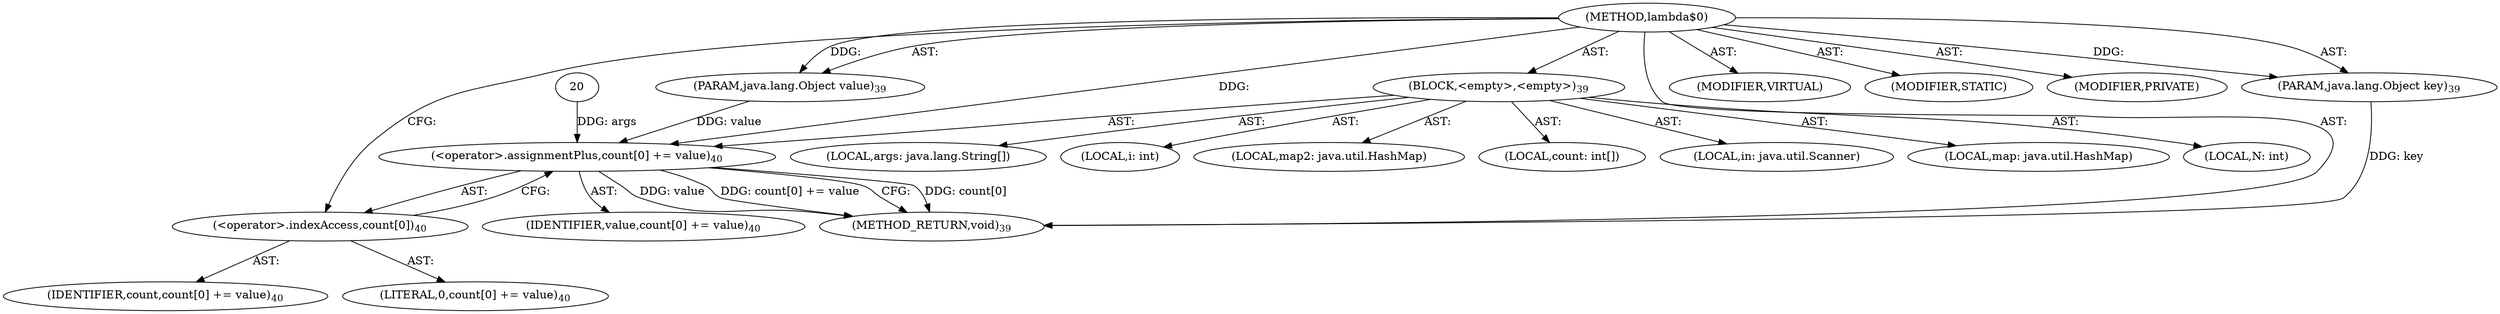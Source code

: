 digraph "lambda$0" {  
"177" [label = <(METHOD,lambda$0)> ]
"178" [label = <(PARAM,java.lang.Object key)<SUB>39</SUB>> ]
"179" [label = <(PARAM,java.lang.Object value)<SUB>39</SUB>> ]
"180" [label = <(BLOCK,&lt;empty&gt;,&lt;empty&gt;)<SUB>39</SUB>> ]
"181" [label = <(LOCAL,i: int)> ]
"182" [label = <(LOCAL,map2: java.util.HashMap)> ]
"183" [label = <(LOCAL,count: int[])> ]
"184" [label = <(LOCAL,in: java.util.Scanner)> ]
"185" [label = <(LOCAL,map: java.util.HashMap)> ]
"186" [label = <(LOCAL,N: int)> ]
"187" [label = <(LOCAL,args: java.lang.String[])> ]
"188" [label = <(&lt;operator&gt;.assignmentPlus,count[0] += value)<SUB>40</SUB>> ]
"189" [label = <(&lt;operator&gt;.indexAccess,count[0])<SUB>40</SUB>> ]
"190" [label = <(IDENTIFIER,count,count[0] += value)<SUB>40</SUB>> ]
"191" [label = <(LITERAL,0,count[0] += value)<SUB>40</SUB>> ]
"192" [label = <(IDENTIFIER,value,count[0] += value)<SUB>40</SUB>> ]
"193" [label = <(METHOD_RETURN,void)<SUB>39</SUB>> ]
"194" [label = <(MODIFIER,VIRTUAL)> ]
"195" [label = <(MODIFIER,STATIC)> ]
"196" [label = <(MODIFIER,PRIVATE)> ]
  "177" -> "178"  [ label = "AST: "] 
  "177" -> "179"  [ label = "AST: "] 
  "177" -> "180"  [ label = "AST: "] 
  "177" -> "193"  [ label = "AST: "] 
  "177" -> "194"  [ label = "AST: "] 
  "177" -> "195"  [ label = "AST: "] 
  "177" -> "196"  [ label = "AST: "] 
  "180" -> "181"  [ label = "AST: "] 
  "180" -> "182"  [ label = "AST: "] 
  "180" -> "183"  [ label = "AST: "] 
  "180" -> "184"  [ label = "AST: "] 
  "180" -> "185"  [ label = "AST: "] 
  "180" -> "186"  [ label = "AST: "] 
  "180" -> "187"  [ label = "AST: "] 
  "180" -> "188"  [ label = "AST: "] 
  "188" -> "189"  [ label = "AST: "] 
  "188" -> "192"  [ label = "AST: "] 
  "189" -> "190"  [ label = "AST: "] 
  "189" -> "191"  [ label = "AST: "] 
  "188" -> "193"  [ label = "CFG: "] 
  "189" -> "188"  [ label = "CFG: "] 
  "177" -> "189"  [ label = "CFG: "] 
  "178" -> "193"  [ label = "DDG: key"] 
  "188" -> "193"  [ label = "DDG: count[0]"] 
  "188" -> "193"  [ label = "DDG: value"] 
  "188" -> "193"  [ label = "DDG: count[0] += value"] 
  "177" -> "178"  [ label = "DDG: "] 
  "177" -> "179"  [ label = "DDG: "] 
  "20" -> "188"  [ label = "DDG: args"] 
  "179" -> "188"  [ label = "DDG: value"] 
  "177" -> "188"  [ label = "DDG: "] 
}
